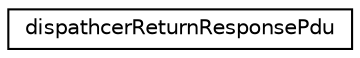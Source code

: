 digraph "Graphical Class Hierarchy"
{
  edge [fontname="Helvetica",fontsize="10",labelfontname="Helvetica",labelfontsize="10"];
  node [fontname="Helvetica",fontsize="10",shape=record];
  rankdir="LR";
  Node1 [label="dispathcerReturnResponsePdu",height=0.2,width=0.4,color="black", fillcolor="white", style="filled",URL="$structdispathcer_return_response_pdu.html"];
}
